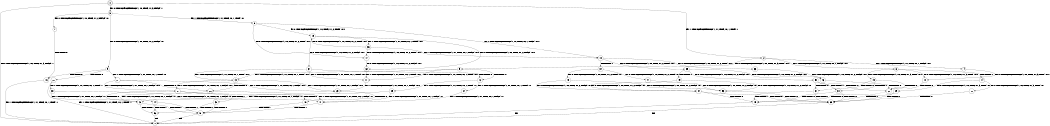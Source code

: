 digraph BCG {
size = "7, 10.5";
center = TRUE;
node [shape = circle];
0 [peripheries = 2];
0 -> 1 [label = "EX !0 !ATOMIC_EXCH_BRANCH (1, +0, TRUE, +1, 3, FALSE) !::"];
0 -> 2 [label = "EX !1 !ATOMIC_EXCH_BRANCH (1, +1, TRUE, +0, 1, TRUE) !::"];
0 -> 3 [label = "EX !0 !ATOMIC_EXCH_BRANCH (1, +0, TRUE, +1, 3, FALSE) !::"];
2 -> 4 [label = "EX !1 !ATOMIC_EXCH_BRANCH (1, +1, TRUE, +0, 1, FALSE) !:0:1:"];
2 -> 5 [label = "EX !0 !ATOMIC_EXCH_BRANCH (1, +0, TRUE, +1, 3, TRUE) !:0:1:"];
2 -> 6 [label = "EX !1 !ATOMIC_EXCH_BRANCH (1, +1, TRUE, +0, 1, FALSE) !:0:1:"];
3 -> 7 [label = "EX !0 !ATOMIC_EXCH_BRANCH (1, +0, TRUE, +1, 2, FALSE) !:0:"];
3 -> 8 [label = "EX !1 !ATOMIC_EXCH_BRANCH (1, +1, TRUE, +0, 1, TRUE) !:0:"];
3 -> 9 [label = "EX !0 !ATOMIC_EXCH_BRANCH (1, +0, TRUE, +1, 2, FALSE) !:0:"];
4 -> 10 [label = "EX !0 !ATOMIC_EXCH_BRANCH (1, +0, TRUE, +1, 3, TRUE) !:0:1:"];
5 -> 11 [label = "EX !1 !ATOMIC_EXCH_BRANCH (1, +1, TRUE, +0, 1, TRUE) !:0:1:"];
5 -> 12 [label = "TERMINATE !0"];
5 -> 13 [label = "EX !1 !ATOMIC_EXCH_BRANCH (1, +1, TRUE, +0, 1, TRUE) !:0:1:"];
6 -> 10 [label = "EX !0 !ATOMIC_EXCH_BRANCH (1, +0, TRUE, +1, 3, TRUE) !:0:1:"];
6 -> 14 [label = "TERMINATE !1"];
6 -> 15 [label = "EX !0 !ATOMIC_EXCH_BRANCH (1, +0, TRUE, +1, 3, TRUE) !:0:1:"];
7 -> 16 [label = "TERMINATE !0"];
8 -> 17 [label = "EX !0 !ATOMIC_EXCH_BRANCH (1, +0, TRUE, +1, 2, TRUE) !:0:1:"];
8 -> 18 [label = "EX !1 !ATOMIC_EXCH_BRANCH (1, +1, TRUE, +0, 1, FALSE) !:0:1:"];
8 -> 19 [label = "EX !0 !ATOMIC_EXCH_BRANCH (1, +0, TRUE, +1, 2, TRUE) !:0:1:"];
9 -> 16 [label = "TERMINATE !0"];
9 -> 20 [label = "TERMINATE !0"];
9 -> 21 [label = "EX !1 !ATOMIC_EXCH_BRANCH (1, +1, TRUE, +0, 1, TRUE) !:0:"];
10 -> 22 [label = "TERMINATE !0"];
11 -> 23 [label = "EX !1 !ATOMIC_EXCH_BRANCH (1, +1, TRUE, +0, 1, FALSE) !:0:1:"];
12 -> 24 [label = "EX !1 !ATOMIC_EXCH_BRANCH (1, +1, TRUE, +0, 1, TRUE) !:1:"];
12 -> 25 [label = "EX !1 !ATOMIC_EXCH_BRANCH (1, +1, TRUE, +0, 1, TRUE) !:1:"];
13 -> 23 [label = "EX !1 !ATOMIC_EXCH_BRANCH (1, +1, TRUE, +0, 1, FALSE) !:0:1:"];
13 -> 26 [label = "TERMINATE !0"];
13 -> 27 [label = "EX !1 !ATOMIC_EXCH_BRANCH (1, +1, TRUE, +0, 1, FALSE) !:0:1:"];
14 -> 28 [label = "EX !0 !ATOMIC_EXCH_BRANCH (1, +0, TRUE, +1, 3, TRUE) !:0:"];
14 -> 29 [label = "EX !0 !ATOMIC_EXCH_BRANCH (1, +0, TRUE, +1, 3, TRUE) !:0:"];
15 -> 22 [label = "TERMINATE !0"];
15 -> 30 [label = "TERMINATE !1"];
15 -> 31 [label = "TERMINATE !0"];
16 -> 1 [label = "EX !1 !ATOMIC_EXCH_BRANCH (1, +1, TRUE, +0, 1, TRUE) !::"];
17 -> 32 [label = "EX !0 !ATOMIC_EXCH_BRANCH (1, +0, TRUE, +1, 2, FALSE) !:0:1:"];
18 -> 33 [label = "EX !0 !ATOMIC_EXCH_BRANCH (1, +0, TRUE, +1, 2, TRUE) !:0:1:"];
18 -> 34 [label = "TERMINATE !1"];
18 -> 35 [label = "EX !0 !ATOMIC_EXCH_BRANCH (1, +0, TRUE, +1, 2, TRUE) !:0:1:"];
19 -> 32 [label = "EX !0 !ATOMIC_EXCH_BRANCH (1, +0, TRUE, +1, 2, FALSE) !:0:1:"];
19 -> 36 [label = "EX !1 !ATOMIC_EXCH_BRANCH (1, +1, TRUE, +0, 1, TRUE) !:0:1:"];
19 -> 37 [label = "EX !0 !ATOMIC_EXCH_BRANCH (1, +0, TRUE, +1, 2, FALSE) !:0:1:"];
20 -> 1 [label = "EX !1 !ATOMIC_EXCH_BRANCH (1, +1, TRUE, +0, 1, TRUE) !::"];
20 -> 38 [label = "EX !1 !ATOMIC_EXCH_BRANCH (1, +1, TRUE, +0, 1, TRUE) !::"];
21 -> 23 [label = "EX !1 !ATOMIC_EXCH_BRANCH (1, +1, TRUE, +0, 1, FALSE) !:0:1:"];
21 -> 26 [label = "TERMINATE !0"];
21 -> 27 [label = "EX !1 !ATOMIC_EXCH_BRANCH (1, +1, TRUE, +0, 1, FALSE) !:0:1:"];
22 -> 39 [label = "TERMINATE !1"];
23 -> 40 [label = "TERMINATE !0"];
24 -> 41 [label = "EX !1 !ATOMIC_EXCH_BRANCH (1, +1, TRUE, +0, 1, FALSE) !:1:"];
25 -> 41 [label = "EX !1 !ATOMIC_EXCH_BRANCH (1, +1, TRUE, +0, 1, FALSE) !:1:"];
25 -> 42 [label = "EX !1 !ATOMIC_EXCH_BRANCH (1, +1, TRUE, +0, 1, FALSE) !:1:"];
26 -> 41 [label = "EX !1 !ATOMIC_EXCH_BRANCH (1, +1, TRUE, +0, 1, FALSE) !:1:"];
26 -> 42 [label = "EX !1 !ATOMIC_EXCH_BRANCH (1, +1, TRUE, +0, 1, FALSE) !:1:"];
27 -> 40 [label = "TERMINATE !0"];
27 -> 43 [label = "TERMINATE !1"];
27 -> 44 [label = "TERMINATE !0"];
28 -> 39 [label = "TERMINATE !0"];
29 -> 39 [label = "TERMINATE !0"];
29 -> 45 [label = "TERMINATE !0"];
30 -> 39 [label = "TERMINATE !0"];
30 -> 45 [label = "TERMINATE !0"];
31 -> 39 [label = "TERMINATE !1"];
31 -> 45 [label = "TERMINATE !1"];
32 -> 11 [label = "EX !1 !ATOMIC_EXCH_BRANCH (1, +1, TRUE, +0, 1, TRUE) !:0:1:"];
33 -> 46 [label = "EX !0 !ATOMIC_EXCH_BRANCH (1, +0, TRUE, +1, 2, FALSE) !:0:1:"];
34 -> 47 [label = "EX !0 !ATOMIC_EXCH_BRANCH (1, +0, TRUE, +1, 2, TRUE) !:0:"];
34 -> 48 [label = "EX !0 !ATOMIC_EXCH_BRANCH (1, +0, TRUE, +1, 2, TRUE) !:0:"];
35 -> 46 [label = "EX !0 !ATOMIC_EXCH_BRANCH (1, +0, TRUE, +1, 2, FALSE) !:0:1:"];
35 -> 49 [label = "TERMINATE !1"];
35 -> 50 [label = "EX !0 !ATOMIC_EXCH_BRANCH (1, +0, TRUE, +1, 2, FALSE) !:0:1:"];
36 -> 17 [label = "EX !0 !ATOMIC_EXCH_BRANCH (1, +0, TRUE, +1, 2, TRUE) !:0:1:"];
36 -> 18 [label = "EX !1 !ATOMIC_EXCH_BRANCH (1, +1, TRUE, +0, 1, FALSE) !:0:1:"];
36 -> 19 [label = "EX !0 !ATOMIC_EXCH_BRANCH (1, +0, TRUE, +1, 2, TRUE) !:0:1:"];
37 -> 11 [label = "EX !1 !ATOMIC_EXCH_BRANCH (1, +1, TRUE, +0, 1, TRUE) !:0:1:"];
37 -> 12 [label = "TERMINATE !0"];
37 -> 13 [label = "EX !1 !ATOMIC_EXCH_BRANCH (1, +1, TRUE, +0, 1, TRUE) !:0:1:"];
38 -> 41 [label = "EX !1 !ATOMIC_EXCH_BRANCH (1, +1, TRUE, +0, 1, FALSE) !:1:"];
38 -> 42 [label = "EX !1 !ATOMIC_EXCH_BRANCH (1, +1, TRUE, +0, 1, FALSE) !:1:"];
39 -> 1 [label = "exit"];
40 -> 51 [label = "TERMINATE !1"];
41 -> 51 [label = "TERMINATE !1"];
42 -> 51 [label = "TERMINATE !1"];
42 -> 52 [label = "TERMINATE !1"];
43 -> 51 [label = "TERMINATE !0"];
43 -> 52 [label = "TERMINATE !0"];
44 -> 51 [label = "TERMINATE !1"];
44 -> 52 [label = "TERMINATE !1"];
45 -> 1 [label = "exit"];
46 -> 22 [label = "TERMINATE !0"];
47 -> 53 [label = "EX !0 !ATOMIC_EXCH_BRANCH (1, +0, TRUE, +1, 2, FALSE) !:0:"];
48 -> 53 [label = "EX !0 !ATOMIC_EXCH_BRANCH (1, +0, TRUE, +1, 2, FALSE) !:0:"];
48 -> 54 [label = "EX !0 !ATOMIC_EXCH_BRANCH (1, +0, TRUE, +1, 2, FALSE) !:0:"];
49 -> 53 [label = "EX !0 !ATOMIC_EXCH_BRANCH (1, +0, TRUE, +1, 2, FALSE) !:0:"];
49 -> 54 [label = "EX !0 !ATOMIC_EXCH_BRANCH (1, +0, TRUE, +1, 2, FALSE) !:0:"];
50 -> 22 [label = "TERMINATE !0"];
50 -> 30 [label = "TERMINATE !1"];
50 -> 31 [label = "TERMINATE !0"];
51 -> 1 [label = "exit"];
52 -> 1 [label = "exit"];
53 -> 39 [label = "TERMINATE !0"];
54 -> 39 [label = "TERMINATE !0"];
54 -> 45 [label = "TERMINATE !0"];
}
